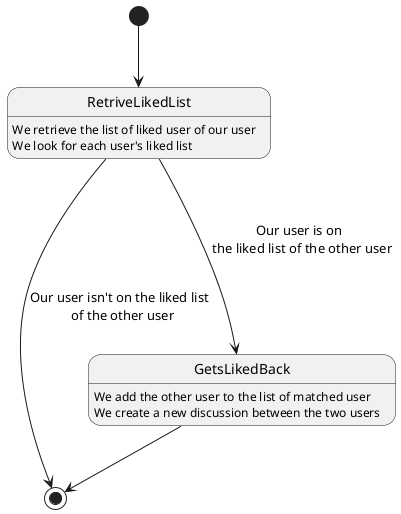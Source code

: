 @startuml

[*] --> RetriveLikedList 
RetriveLikedList : We retrieve the list of liked user of our user
RetriveLikedList : We look for each user's liked list

RetriveLikedList --> [*] : Our user isn't on the liked list \n of the other user

RetriveLikedList ---> GetsLikedBack : Our user is on \n the liked list of the other user
GetsLikedBack : We add the other user to the list of matched user
GetsLikedBack : We create a new discussion between the two users
GetsLikedBack --> [*]